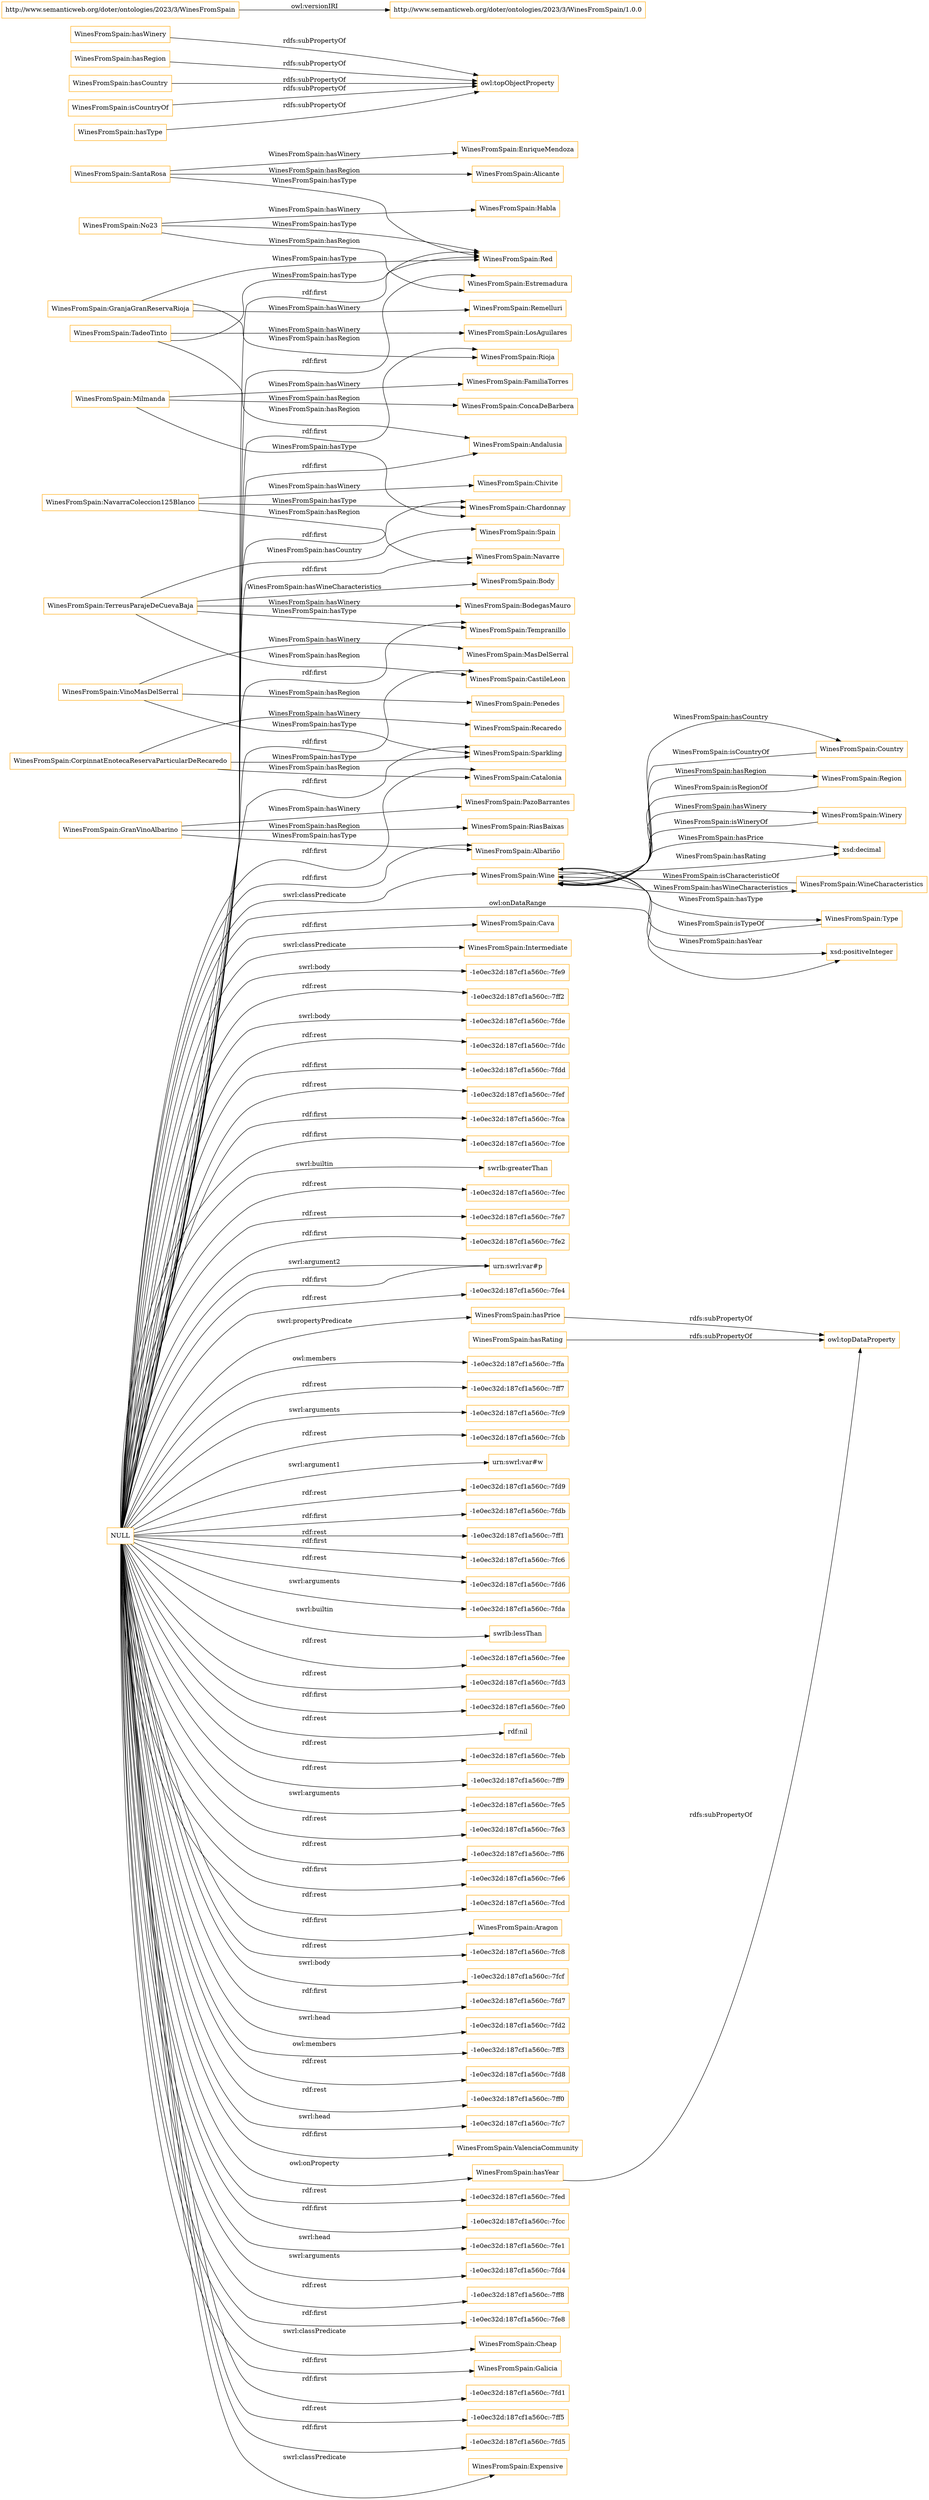 digraph ar2dtool_diagram { 
rankdir=LR;
size="1501"
node [shape = rectangle, color="orange"]; "WinesFromSpain:Tempranillo" "WinesFromSpain:Spain" "WinesFromSpain:Red" "WinesFromSpain:RiasBaixas" "WinesFromSpain:Aragon" "WinesFromSpain:Andalusia" "WinesFromSpain:Alicante" "WinesFromSpain:Chardonnay" "WinesFromSpain:Winery" "WinesFromSpain:Country" "WinesFromSpain:WineCharacteristics" "WinesFromSpain:CastileLeon" "WinesFromSpain:ValenciaCommunity" "WinesFromSpain:Type" "WinesFromSpain:Catalonia" "WinesFromSpain:Penedes" "WinesFromSpain:Cheap" "WinesFromSpain:Galicia" "WinesFromSpain:Albariño" "WinesFromSpain:ConcaDeBarbera" "WinesFromSpain:Rioja" "WinesFromSpain:Estremadura" "WinesFromSpain:Navarre" "WinesFromSpain:Expensive" "WinesFromSpain:Wine" "WinesFromSpain:Body" "WinesFromSpain:Cava" "WinesFromSpain:Region" "WinesFromSpain:Intermediate" "WinesFromSpain:Sparkling" ; /*classes style*/
	"NULL" -> "WinesFromSpain:Cava" [ label = "rdf:first" ];
	"NULL" -> "-1e0ec32d:187cf1a560c:-7fe9" [ label = "swrl:body" ];
	"NULL" -> "-1e0ec32d:187cf1a560c:-7ff2" [ label = "rdf:rest" ];
	"NULL" -> "-1e0ec32d:187cf1a560c:-7fde" [ label = "swrl:body" ];
	"NULL" -> "WinesFromSpain:Navarre" [ label = "rdf:first" ];
	"NULL" -> "WinesFromSpain:CastileLeon" [ label = "rdf:first" ];
	"NULL" -> "-1e0ec32d:187cf1a560c:-7fdc" [ label = "rdf:rest" ];
	"NULL" -> "-1e0ec32d:187cf1a560c:-7fdd" [ label = "rdf:first" ];
	"NULL" -> "-1e0ec32d:187cf1a560c:-7fef" [ label = "rdf:rest" ];
	"NULL" -> "-1e0ec32d:187cf1a560c:-7fca" [ label = "rdf:first" ];
	"NULL" -> "-1e0ec32d:187cf1a560c:-7fce" [ label = "rdf:first" ];
	"NULL" -> "swrlb:greaterThan" [ label = "swrl:builtin" ];
	"NULL" -> "xsd:positiveInteger" [ label = "owl:onDataRange" ];
	"NULL" -> "-1e0ec32d:187cf1a560c:-7fec" [ label = "rdf:rest" ];
	"NULL" -> "-1e0ec32d:187cf1a560c:-7fe7" [ label = "rdf:rest" ];
	"NULL" -> "WinesFromSpain:Wine" [ label = "swrl:classPredicate" ];
	"NULL" -> "-1e0ec32d:187cf1a560c:-7fe2" [ label = "rdf:first" ];
	"NULL" -> "urn:swrl:var#p" [ label = "rdf:first" ];
	"NULL" -> "-1e0ec32d:187cf1a560c:-7fe4" [ label = "rdf:rest" ];
	"NULL" -> "WinesFromSpain:Chardonnay" [ label = "rdf:first" ];
	"NULL" -> "-1e0ec32d:187cf1a560c:-7ffa" [ label = "owl:members" ];
	"NULL" -> "-1e0ec32d:187cf1a560c:-7ff7" [ label = "rdf:rest" ];
	"NULL" -> "WinesFromSpain:Intermediate" [ label = "swrl:classPredicate" ];
	"NULL" -> "-1e0ec32d:187cf1a560c:-7fc9" [ label = "swrl:arguments" ];
	"NULL" -> "-1e0ec32d:187cf1a560c:-7fcb" [ label = "rdf:rest" ];
	"NULL" -> "urn:swrl:var#w" [ label = "swrl:argument1" ];
	"NULL" -> "WinesFromSpain:Andalusia" [ label = "rdf:first" ];
	"NULL" -> "-1e0ec32d:187cf1a560c:-7fd9" [ label = "rdf:rest" ];
	"NULL" -> "-1e0ec32d:187cf1a560c:-7fdb" [ label = "rdf:first" ];
	"NULL" -> "-1e0ec32d:187cf1a560c:-7ff1" [ label = "rdf:rest" ];
	"NULL" -> "-1e0ec32d:187cf1a560c:-7fc6" [ label = "rdf:first" ];
	"NULL" -> "-1e0ec32d:187cf1a560c:-7fd6" [ label = "rdf:rest" ];
	"NULL" -> "-1e0ec32d:187cf1a560c:-7fda" [ label = "swrl:arguments" ];
	"NULL" -> "swrlb:lessThan" [ label = "swrl:builtin" ];
	"NULL" -> "-1e0ec32d:187cf1a560c:-7fee" [ label = "rdf:rest" ];
	"NULL" -> "-1e0ec32d:187cf1a560c:-7fd3" [ label = "rdf:rest" ];
	"NULL" -> "-1e0ec32d:187cf1a560c:-7fe0" [ label = "rdf:first" ];
	"NULL" -> "rdf:nil" [ label = "rdf:rest" ];
	"NULL" -> "-1e0ec32d:187cf1a560c:-7feb" [ label = "rdf:rest" ];
	"NULL" -> "-1e0ec32d:187cf1a560c:-7ff9" [ label = "rdf:rest" ];
	"NULL" -> "WinesFromSpain:Catalonia" [ label = "rdf:first" ];
	"NULL" -> "WinesFromSpain:Aragon" [ label = "rdf:first" ];
	"NULL" -> "-1e0ec32d:187cf1a560c:-7fe5" [ label = "swrl:arguments" ];
	"NULL" -> "-1e0ec32d:187cf1a560c:-7fe3" [ label = "rdf:rest" ];
	"NULL" -> "WinesFromSpain:Rioja" [ label = "rdf:first" ];
	"NULL" -> "WinesFromSpain:Estremadura" [ label = "rdf:first" ];
	"NULL" -> "-1e0ec32d:187cf1a560c:-7ff6" [ label = "rdf:rest" ];
	"NULL" -> "-1e0ec32d:187cf1a560c:-7fe6" [ label = "rdf:first" ];
	"NULL" -> "-1e0ec32d:187cf1a560c:-7fcd" [ label = "rdf:rest" ];
	"NULL" -> "-1e0ec32d:187cf1a560c:-7fc8" [ label = "rdf:rest" ];
	"NULL" -> "WinesFromSpain:Galicia" [ label = "rdf:first" ];
	"NULL" -> "-1e0ec32d:187cf1a560c:-7fcf" [ label = "swrl:body" ];
	"NULL" -> "WinesFromSpain:Sparkling" [ label = "rdf:first" ];
	"NULL" -> "-1e0ec32d:187cf1a560c:-7fd7" [ label = "rdf:first" ];
	"NULL" -> "WinesFromSpain:ValenciaCommunity" [ label = "rdf:first" ];
	"NULL" -> "-1e0ec32d:187cf1a560c:-7fd2" [ label = "swrl:head" ];
	"NULL" -> "-1e0ec32d:187cf1a560c:-7ff3" [ label = "owl:members" ];
	"NULL" -> "-1e0ec32d:187cf1a560c:-7fd8" [ label = "rdf:rest" ];
	"NULL" -> "-1e0ec32d:187cf1a560c:-7ff0" [ label = "rdf:rest" ];
	"NULL" -> "WinesFromSpain:hasYear" [ label = "owl:onProperty" ];
	"NULL" -> "WinesFromSpain:Expensive" [ label = "swrl:classPredicate" ];
	"NULL" -> "WinesFromSpain:hasPrice" [ label = "swrl:propertyPredicate" ];
	"NULL" -> "-1e0ec32d:187cf1a560c:-7fc7" [ label = "swrl:head" ];
	"NULL" -> "WinesFromSpain:Albariño" [ label = "rdf:first" ];
	"NULL" -> "-1e0ec32d:187cf1a560c:-7fed" [ label = "rdf:rest" ];
	"NULL" -> "-1e0ec32d:187cf1a560c:-7fcc" [ label = "rdf:first" ];
	"NULL" -> "WinesFromSpain:Red" [ label = "rdf:first" ];
	"NULL" -> "-1e0ec32d:187cf1a560c:-7fe1" [ label = "swrl:head" ];
	"NULL" -> "urn:swrl:var#p" [ label = "swrl:argument2" ];
	"NULL" -> "WinesFromSpain:Tempranillo" [ label = "rdf:first" ];
	"NULL" -> "-1e0ec32d:187cf1a560c:-7fd4" [ label = "swrl:arguments" ];
	"NULL" -> "-1e0ec32d:187cf1a560c:-7ff8" [ label = "rdf:rest" ];
	"NULL" -> "-1e0ec32d:187cf1a560c:-7fe8" [ label = "rdf:first" ];
	"NULL" -> "WinesFromSpain:Cheap" [ label = "swrl:classPredicate" ];
	"NULL" -> "-1e0ec32d:187cf1a560c:-7fd1" [ label = "rdf:first" ];
	"NULL" -> "-1e0ec32d:187cf1a560c:-7ff5" [ label = "rdf:rest" ];
	"NULL" -> "-1e0ec32d:187cf1a560c:-7fd5" [ label = "rdf:first" ];
	"WinesFromSpain:hasWinery" -> "owl:topObjectProperty" [ label = "rdfs:subPropertyOf" ];
	"WinesFromSpain:SantaRosa" -> "WinesFromSpain:EnriqueMendoza" [ label = "WinesFromSpain:hasWinery" ];
	"WinesFromSpain:SantaRosa" -> "WinesFromSpain:Red" [ label = "WinesFromSpain:hasType" ];
	"WinesFromSpain:SantaRosa" -> "WinesFromSpain:Alicante" [ label = "WinesFromSpain:hasRegion" ];
	"WinesFromSpain:hasRegion" -> "owl:topObjectProperty" [ label = "rdfs:subPropertyOf" ];
	"WinesFromSpain:hasYear" -> "owl:topDataProperty" [ label = "rdfs:subPropertyOf" ];
	"WinesFromSpain:hasCountry" -> "owl:topObjectProperty" [ label = "rdfs:subPropertyOf" ];
	"WinesFromSpain:No23" -> "WinesFromSpain:Habla" [ label = "WinesFromSpain:hasWinery" ];
	"WinesFromSpain:No23" -> "WinesFromSpain:Red" [ label = "WinesFromSpain:hasType" ];
	"WinesFromSpain:No23" -> "WinesFromSpain:Estremadura" [ label = "WinesFromSpain:hasRegion" ];
	"WinesFromSpain:Milmanda" -> "WinesFromSpain:FamiliaTorres" [ label = "WinesFromSpain:hasWinery" ];
	"WinesFromSpain:Milmanda" -> "WinesFromSpain:Chardonnay" [ label = "WinesFromSpain:hasType" ];
	"WinesFromSpain:Milmanda" -> "WinesFromSpain:ConcaDeBarbera" [ label = "WinesFromSpain:hasRegion" ];
	"WinesFromSpain:isCountryOf" -> "owl:topObjectProperty" [ label = "rdfs:subPropertyOf" ];
	"WinesFromSpain:hasRating" -> "owl:topDataProperty" [ label = "rdfs:subPropertyOf" ];
	"WinesFromSpain:GranjaGranReservaRioja" -> "WinesFromSpain:Remelluri" [ label = "WinesFromSpain:hasWinery" ];
	"WinesFromSpain:GranjaGranReservaRioja" -> "WinesFromSpain:Red" [ label = "WinesFromSpain:hasType" ];
	"WinesFromSpain:GranjaGranReservaRioja" -> "WinesFromSpain:Rioja" [ label = "WinesFromSpain:hasRegion" ];
	"WinesFromSpain:TadeoTinto" -> "WinesFromSpain:LosAguilares" [ label = "WinesFromSpain:hasWinery" ];
	"WinesFromSpain:TadeoTinto" -> "WinesFromSpain:Red" [ label = "WinesFromSpain:hasType" ];
	"WinesFromSpain:TadeoTinto" -> "WinesFromSpain:Andalusia" [ label = "WinesFromSpain:hasRegion" ];
	"WinesFromSpain:hasType" -> "owl:topObjectProperty" [ label = "rdfs:subPropertyOf" ];
	"WinesFromSpain:CorpinnatEnotecaReservaParticularDeRecaredo" -> "WinesFromSpain:Recaredo" [ label = "WinesFromSpain:hasWinery" ];
	"WinesFromSpain:CorpinnatEnotecaReservaParticularDeRecaredo" -> "WinesFromSpain:Sparkling" [ label = "WinesFromSpain:hasType" ];
	"WinesFromSpain:CorpinnatEnotecaReservaParticularDeRecaredo" -> "WinesFromSpain:Catalonia" [ label = "WinesFromSpain:hasRegion" ];
	"WinesFromSpain:NavarraColeccion125Blanco" -> "WinesFromSpain:Chivite" [ label = "WinesFromSpain:hasWinery" ];
	"WinesFromSpain:NavarraColeccion125Blanco" -> "WinesFromSpain:Chardonnay" [ label = "WinesFromSpain:hasType" ];
	"WinesFromSpain:NavarraColeccion125Blanco" -> "WinesFromSpain:Navarre" [ label = "WinesFromSpain:hasRegion" ];
	"http://www.semanticweb.org/doter/ontologies/2023/3/WinesFromSpain" -> "http://www.semanticweb.org/doter/ontologies/2023/3/WinesFromSpain/1.0.0" [ label = "owl:versionIRI" ];
	"WinesFromSpain:TerreusParajeDeCuevaBaja" -> "WinesFromSpain:CastileLeon" [ label = "WinesFromSpain:hasRegion" ];
	"WinesFromSpain:TerreusParajeDeCuevaBaja" -> "WinesFromSpain:Tempranillo" [ label = "WinesFromSpain:hasType" ];
	"WinesFromSpain:TerreusParajeDeCuevaBaja" -> "WinesFromSpain:Spain" [ label = "WinesFromSpain:hasCountry" ];
	"WinesFromSpain:TerreusParajeDeCuevaBaja" -> "WinesFromSpain:BodegasMauro" [ label = "WinesFromSpain:hasWinery" ];
	"WinesFromSpain:TerreusParajeDeCuevaBaja" -> "WinesFromSpain:Body" [ label = "WinesFromSpain:hasWineCharacteristics" ];
	"WinesFromSpain:GranVinoAlbarino" -> "WinesFromSpain:PazoBarrantes" [ label = "WinesFromSpain:hasWinery" ];
	"WinesFromSpain:GranVinoAlbarino" -> "WinesFromSpain:Albariño" [ label = "WinesFromSpain:hasType" ];
	"WinesFromSpain:GranVinoAlbarino" -> "WinesFromSpain:RiasBaixas" [ label = "WinesFromSpain:hasRegion" ];
	"WinesFromSpain:VinoMasDelSerral" -> "WinesFromSpain:MasDelSerral" [ label = "WinesFromSpain:hasWinery" ];
	"WinesFromSpain:VinoMasDelSerral" -> "WinesFromSpain:Sparkling" [ label = "WinesFromSpain:hasType" ];
	"WinesFromSpain:VinoMasDelSerral" -> "WinesFromSpain:Penedes" [ label = "WinesFromSpain:hasRegion" ];
	"WinesFromSpain:hasPrice" -> "owl:topDataProperty" [ label = "rdfs:subPropertyOf" ];
	"WinesFromSpain:Type" -> "WinesFromSpain:Wine" [ label = "WinesFromSpain:isTypeOf" ];
	"WinesFromSpain:Wine" -> "xsd:decimal" [ label = "WinesFromSpain:hasPrice" ];
	"WinesFromSpain:Wine" -> "WinesFromSpain:Region" [ label = "WinesFromSpain:hasRegion" ];
	"WinesFromSpain:WineCharacteristics" -> "WinesFromSpain:Wine" [ label = "WinesFromSpain:isCharacteristicOf" ];
	"WinesFromSpain:Wine" -> "xsd:decimal" [ label = "WinesFromSpain:hasRating" ];
	"WinesFromSpain:Wine" -> "xsd:positiveInteger" [ label = "WinesFromSpain:hasYear" ];
	"WinesFromSpain:Wine" -> "WinesFromSpain:WineCharacteristics" [ label = "WinesFromSpain:hasWineCharacteristics" ];
	"WinesFromSpain:Wine" -> "WinesFromSpain:Winery" [ label = "WinesFromSpain:hasWinery" ];
	"WinesFromSpain:Country" -> "WinesFromSpain:Wine" [ label = "WinesFromSpain:isCountryOf" ];
	"WinesFromSpain:Wine" -> "WinesFromSpain:Country" [ label = "WinesFromSpain:hasCountry" ];
	"WinesFromSpain:Region" -> "WinesFromSpain:Wine" [ label = "WinesFromSpain:isRegionOf" ];
	"WinesFromSpain:Wine" -> "WinesFromSpain:Type" [ label = "WinesFromSpain:hasType" ];
	"WinesFromSpain:Winery" -> "WinesFromSpain:Wine" [ label = "WinesFromSpain:isWineryOf" ];

}

